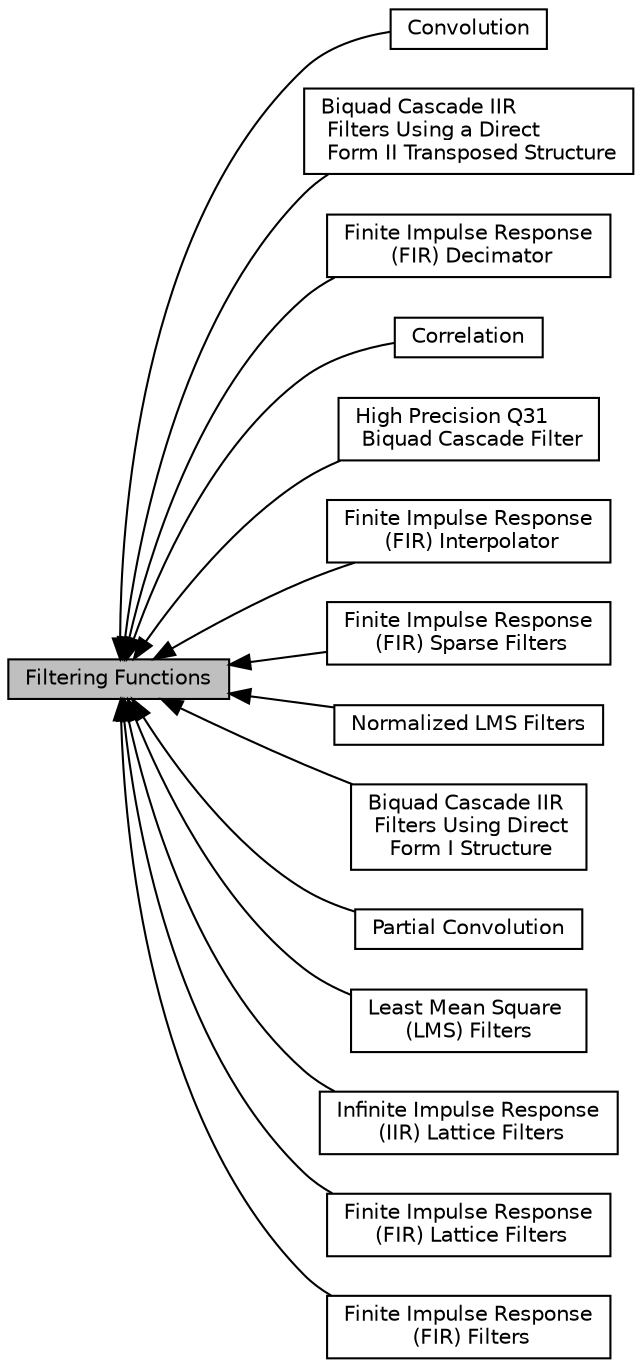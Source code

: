 digraph "Filtering Functions"
{
  edge [fontname="Helvetica",fontsize="10",labelfontname="Helvetica",labelfontsize="10"];
  node [fontname="Helvetica",fontsize="10",shape=record];
  rankdir=LR;
  Node4 [label="Convolution",height=0.2,width=0.4,color="black", fillcolor="white", style="filled",URL="$group___conv.html",tooltip="Convolution is a mathematical operation that operates on two finite length vectors to generate a fini..."];
  Node3 [label="Biquad Cascade IIR\l Filters Using a Direct\l Form II Transposed Structure",height=0.2,width=0.4,color="black", fillcolor="white", style="filled",URL="$group___biquad_cascade_d_f2_t.html",tooltip="This set of functions implements arbitrary order recursive (IIR) filters using a transposed direct fo..."];
  Node7 [label="Finite Impulse Response\l (FIR) Decimator",height=0.2,width=0.4,color="black", fillcolor="white", style="filled",URL="$group___f_i_r__decimate.html",tooltip="These functions combine an FIR filter together with a decimator. "];
  Node6 [label="Correlation",height=0.2,width=0.4,color="black", fillcolor="white", style="filled",URL="$group___corr.html",tooltip="Correlation is a mathematical operation that is similar to convolution. "];
  Node1 [label="High Precision Q31\l Biquad Cascade Filter",height=0.2,width=0.4,color="black", fillcolor="white", style="filled",URL="$group___biquad_cascade_d_f1__32x64.html",tooltip="This function implements a high precision Biquad cascade filter which operates on Q31 data values..."];
  Node14 [label="Finite Impulse Response\l (FIR) Interpolator",height=0.2,width=0.4,color="black", fillcolor="white", style="filled",URL="$group___f_i_r___interpolate.html",tooltip="These functions combine an upsampler (zero stuffer) and an FIR filter. "];
  Node10 [label="Finite Impulse Response\l (FIR) Sparse Filters",height=0.2,width=0.4,color="black", fillcolor="white", style="filled",URL="$group___f_i_r___sparse.html",tooltip="This group of functions implements sparse FIR filters. "];
  Node13 [label="Normalized LMS Filters",height=0.2,width=0.4,color="black", fillcolor="white", style="filled",URL="$group___l_m_s___n_o_r_m.html",tooltip="This set of functions implements a commonly used adaptive filter. "];
  Node2 [label="Biquad Cascade IIR\l Filters Using Direct\l Form I Structure",height=0.2,width=0.4,color="black", fillcolor="white", style="filled",URL="$group___biquad_cascade_d_f1.html",tooltip="This set of functions implements arbitrary order recursive (IIR) filters. "];
  Node5 [label="Partial Convolution",height=0.2,width=0.4,color="black", fillcolor="white", style="filled",URL="$group___partial_conv.html",tooltip="Partial Convolution is equivalent to Convolution except that a subset of the output samples is genera..."];
  Node0 [label="Filtering Functions",height=0.2,width=0.4,color="black", fillcolor="grey75", style="filled", fontcolor="black"];
  Node12 [label="Least Mean Square \l(LMS) Filters",height=0.2,width=0.4,color="black", fillcolor="white", style="filled",URL="$group___l_m_s.html",tooltip="LMS filters are a class of adaptive filters that are able to \"learn\" an unknown transfer functions..."];
  Node11 [label="Infinite Impulse Response\l (IIR) Lattice Filters",height=0.2,width=0.4,color="black", fillcolor="white", style="filled",URL="$group___i_i_r___lattice.html",tooltip="This set of functions implements lattice filters for Q15, Q31 and floating-point data types..."];
  Node9 [label="Finite Impulse Response\l (FIR) Lattice Filters",height=0.2,width=0.4,color="black", fillcolor="white", style="filled",URL="$group___f_i_r___lattice.html",tooltip="This set of functions implements Finite Impulse Response (FIR) lattice filters for Q15..."];
  Node8 [label="Finite Impulse Response\l (FIR) Filters",height=0.2,width=0.4,color="black", fillcolor="white", style="filled",URL="$group___f_i_r.html",tooltip="This set of functions implements Finite Impulse Response (FIR) filters for Q7, Q15, Q31, and floating-point data types. "];
  Node0->Node1 [shape=plaintext, dir="back", style="solid"];
  Node0->Node2 [shape=plaintext, dir="back", style="solid"];
  Node0->Node3 [shape=plaintext, dir="back", style="solid"];
  Node0->Node4 [shape=plaintext, dir="back", style="solid"];
  Node0->Node5 [shape=plaintext, dir="back", style="solid"];
  Node0->Node6 [shape=plaintext, dir="back", style="solid"];
  Node0->Node7 [shape=plaintext, dir="back", style="solid"];
  Node0->Node8 [shape=plaintext, dir="back", style="solid"];
  Node0->Node9 [shape=plaintext, dir="back", style="solid"];
  Node0->Node10 [shape=plaintext, dir="back", style="solid"];
  Node0->Node11 [shape=plaintext, dir="back", style="solid"];
  Node0->Node12 [shape=plaintext, dir="back", style="solid"];
  Node0->Node13 [shape=plaintext, dir="back", style="solid"];
  Node0->Node14 [shape=plaintext, dir="back", style="solid"];
}
